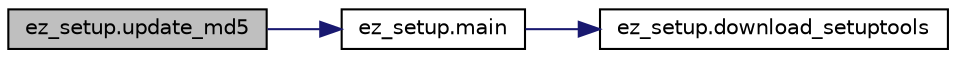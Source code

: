 digraph G
{
  edge [fontname="Helvetica",fontsize="10",labelfontname="Helvetica",labelfontsize="10"];
  node [fontname="Helvetica",fontsize="10",shape=record];
  rankdir="LR";
  Node1 [label="ez_setup.update_md5",height=0.2,width=0.4,color="black", fillcolor="grey75", style="filled" fontcolor="black"];
  Node1 -> Node2 [color="midnightblue",fontsize="10",style="solid",fontname="Helvetica"];
  Node2 [label="ez_setup.main",height=0.2,width=0.4,color="black", fillcolor="white", style="filled",URL="$namespaceez__setup.html#a560f04bfc77f23edc5ff771a484dd3d4"];
  Node2 -> Node3 [color="midnightblue",fontsize="10",style="solid",fontname="Helvetica"];
  Node3 [label="ez_setup.download_setuptools",height=0.2,width=0.4,color="black", fillcolor="white", style="filled",URL="$namespaceez__setup.html#a5676d254d60c5d43f5ed67e3141878d2"];
}
